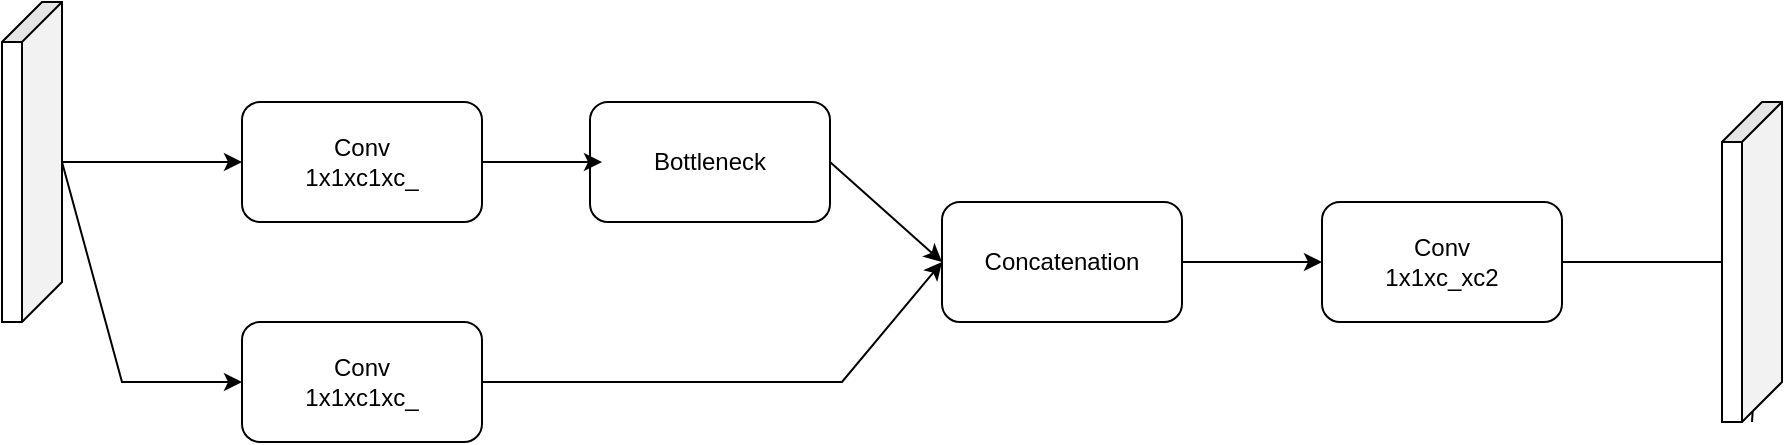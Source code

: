 <mxfile version="19.0.3" type="device"><diagram id="P3e3BqhExzLbBXCBD-fi" name="Page-1"><mxGraphModel dx="1055" dy="708" grid="1" gridSize="10" guides="1" tooltips="1" connect="1" arrows="1" fold="1" page="1" pageScale="1" pageWidth="827" pageHeight="1169" math="0" shadow="0"><root><mxCell id="0"/><mxCell id="1" parent="0"/><mxCell id="qJtV5ZclDb9f6qVzEsW1-1" value="&lt;div&gt;Conv &lt;br&gt;&lt;/div&gt;&lt;div&gt;1x1xc1xc_&lt;/div&gt;" style="rounded=1;whiteSpace=wrap;html=1;" parent="1" vertex="1"><mxGeometry x="180" y="310" width="120" height="60" as="geometry"/></mxCell><mxCell id="qJtV5ZclDb9f6qVzEsW1-2" value="" style="shape=cube;whiteSpace=wrap;html=1;boundedLbl=1;backgroundOutline=1;darkOpacity=0.05;darkOpacity2=0.1;direction=south;" parent="1" vertex="1"><mxGeometry x="60" y="260" width="30" height="160" as="geometry"/></mxCell><mxCell id="qJtV5ZclDb9f6qVzEsW1-4" value="" style="endArrow=classic;html=1;rounded=0;entryX=0;entryY=0.5;entryDx=0;entryDy=0;" parent="1" target="qJtV5ZclDb9f6qVzEsW1-1" edge="1"><mxGeometry width="50" height="50" relative="1" as="geometry"><mxPoint x="90" y="340" as="sourcePoint"/><mxPoint x="440" y="350" as="targetPoint"/></mxGeometry></mxCell><mxCell id="qJtV5ZclDb9f6qVzEsW1-5" value="&lt;div&gt;Conv &lt;br&gt;&lt;/div&gt;&lt;div&gt;1x1xc1xc_&lt;/div&gt;" style="rounded=1;whiteSpace=wrap;html=1;" parent="1" vertex="1"><mxGeometry x="180" y="420" width="120" height="60" as="geometry"/></mxCell><mxCell id="qJtV5ZclDb9f6qVzEsW1-6" value="" style="endArrow=classic;html=1;rounded=0;entryX=0;entryY=0.5;entryDx=0;entryDy=0;" parent="1" target="qJtV5ZclDb9f6qVzEsW1-5" edge="1"><mxGeometry width="50" height="50" relative="1" as="geometry"><mxPoint x="90" y="340" as="sourcePoint"/><mxPoint x="140" y="300" as="targetPoint"/><Array as="points"><mxPoint x="120" y="450"/></Array></mxGeometry></mxCell><mxCell id="qJtV5ZclDb9f6qVzEsW1-7" value="Bottleneck" style="rounded=1;whiteSpace=wrap;html=1;" parent="1" vertex="1"><mxGeometry x="354" y="310" width="120" height="60" as="geometry"/></mxCell><mxCell id="qJtV5ZclDb9f6qVzEsW1-9" value="" style="endArrow=classic;html=1;rounded=0;exitX=1;exitY=0.5;exitDx=0;exitDy=0;" parent="1" source="qJtV5ZclDb9f6qVzEsW1-1" edge="1"><mxGeometry width="50" height="50" relative="1" as="geometry"><mxPoint x="390" y="400" as="sourcePoint"/><mxPoint x="360" y="340" as="targetPoint"/></mxGeometry></mxCell><mxCell id="qJtV5ZclDb9f6qVzEsW1-11" value="Concatenation" style="rounded=1;whiteSpace=wrap;html=1;" parent="1" vertex="1"><mxGeometry x="530" y="360" width="120" height="60" as="geometry"/></mxCell><mxCell id="qJtV5ZclDb9f6qVzEsW1-12" value="" style="endArrow=classic;html=1;rounded=0;exitX=1;exitY=0.5;exitDx=0;exitDy=0;entryX=0;entryY=0.5;entryDx=0;entryDy=0;" parent="1" source="qJtV5ZclDb9f6qVzEsW1-5" target="qJtV5ZclDb9f6qVzEsW1-11" edge="1"><mxGeometry width="50" height="50" relative="1" as="geometry"><mxPoint x="390" y="400" as="sourcePoint"/><mxPoint x="440" y="350" as="targetPoint"/><Array as="points"><mxPoint x="480" y="450"/></Array></mxGeometry></mxCell><mxCell id="qJtV5ZclDb9f6qVzEsW1-13" value="" style="endArrow=classic;html=1;rounded=0;exitX=1;exitY=0.5;exitDx=0;exitDy=0;entryX=0;entryY=0.5;entryDx=0;entryDy=0;" parent="1" source="qJtV5ZclDb9f6qVzEsW1-7" target="qJtV5ZclDb9f6qVzEsW1-11" edge="1"><mxGeometry width="50" height="50" relative="1" as="geometry"><mxPoint x="650" y="340" as="sourcePoint"/><mxPoint x="440" y="350" as="targetPoint"/></mxGeometry></mxCell><mxCell id="qJtV5ZclDb9f6qVzEsW1-14" value="&lt;div&gt;Conv &lt;br&gt;&lt;/div&gt;&lt;div&gt;1x1xc_xc2&lt;/div&gt;" style="rounded=1;whiteSpace=wrap;html=1;" parent="1" vertex="1"><mxGeometry x="720" y="360" width="120" height="60" as="geometry"/></mxCell><mxCell id="qJtV5ZclDb9f6qVzEsW1-15" value="" style="endArrow=classic;html=1;rounded=0;exitX=1;exitY=0.5;exitDx=0;exitDy=0;entryX=0;entryY=0.5;entryDx=0;entryDy=0;" parent="1" source="qJtV5ZclDb9f6qVzEsW1-11" target="qJtV5ZclDb9f6qVzEsW1-14" edge="1"><mxGeometry width="50" height="50" relative="1" as="geometry"><mxPoint x="660" y="460" as="sourcePoint"/><mxPoint x="710" y="410" as="targetPoint"/></mxGeometry></mxCell><mxCell id="qJtV5ZclDb9f6qVzEsW1-16" value="" style="endArrow=classic;html=1;rounded=0;exitX=1;exitY=0.5;exitDx=0;exitDy=0;startArrow=none;" parent="1" source="qJtV5ZclDb9f6qVzEsW1-17" edge="1"><mxGeometry width="50" height="50" relative="1" as="geometry"><mxPoint x="780" y="490" as="sourcePoint"/><mxPoint x="940" y="390" as="targetPoint"/></mxGeometry></mxCell><mxCell id="qJtV5ZclDb9f6qVzEsW1-17" value="" style="shape=cube;whiteSpace=wrap;html=1;boundedLbl=1;backgroundOutline=1;darkOpacity=0.05;darkOpacity2=0.1;direction=south;" parent="1" vertex="1"><mxGeometry x="920" y="310" width="30" height="160" as="geometry"/></mxCell><mxCell id="qJtV5ZclDb9f6qVzEsW1-19" value="" style="endArrow=none;html=1;rounded=0;exitX=1;exitY=0.5;exitDx=0;exitDy=0;" parent="1" source="qJtV5ZclDb9f6qVzEsW1-14" target="qJtV5ZclDb9f6qVzEsW1-17" edge="1"><mxGeometry width="50" height="50" relative="1" as="geometry"><mxPoint x="840" y="390" as="sourcePoint"/><mxPoint x="940" y="390" as="targetPoint"/></mxGeometry></mxCell></root></mxGraphModel></diagram></mxfile>